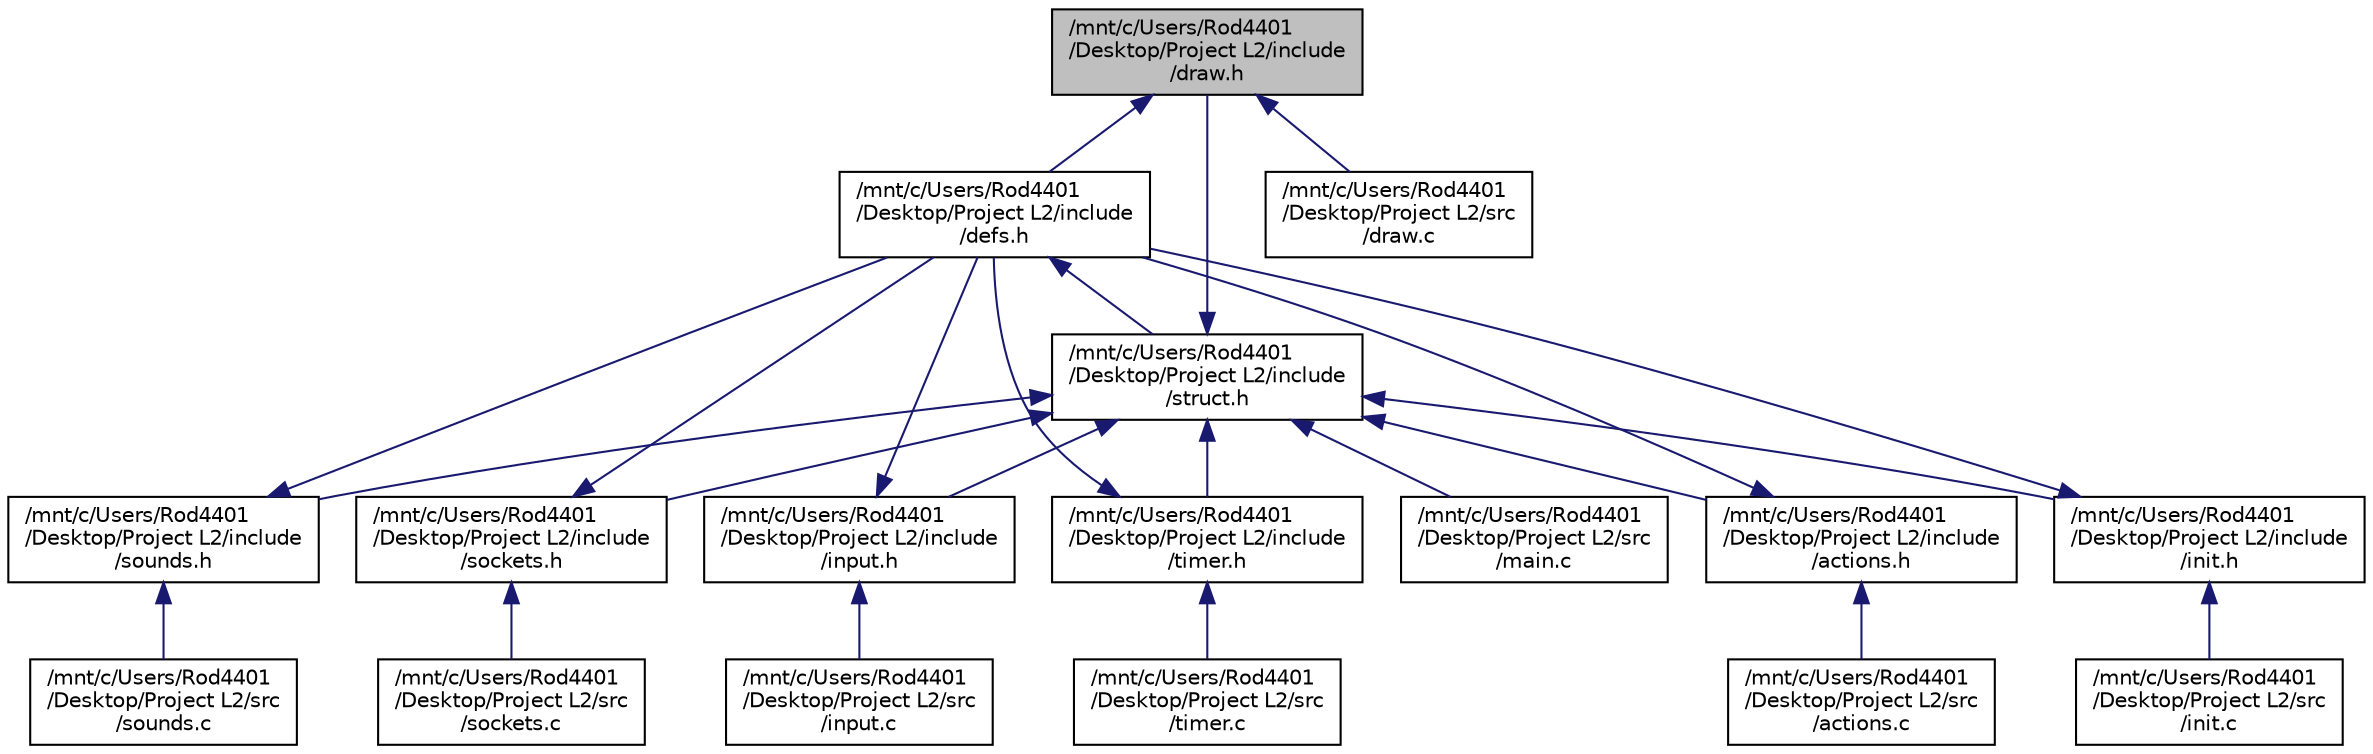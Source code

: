 digraph "/mnt/c/Users/Rod4401/Desktop/Project L2/include/draw.h"
{
 // LATEX_PDF_SIZE
  edge [fontname="Helvetica",fontsize="10",labelfontname="Helvetica",labelfontsize="10"];
  node [fontname="Helvetica",fontsize="10",shape=record];
  Node1 [label="/mnt/c/Users/Rod4401\l/Desktop/Project L2/include\l/draw.h",height=0.2,width=0.4,color="black", fillcolor="grey75", style="filled", fontcolor="black",tooltip="Contient les déclarations des fonctions d'affichage."];
  Node1 -> Node2 [dir="back",color="midnightblue",fontsize="10",style="solid",fontname="Helvetica"];
  Node2 [label="/mnt/c/Users/Rod4401\l/Desktop/Project L2/include\l/defs.h",height=0.2,width=0.4,color="black", fillcolor="white", style="filled",URL="$defs_8h.html",tooltip="Contient tous les #defines, tous les #include, c'est le fichier père de tous les autres fichiers."];
  Node2 -> Node3 [dir="back",color="midnightblue",fontsize="10",style="solid",fontname="Helvetica"];
  Node3 [label="/mnt/c/Users/Rod4401\l/Desktop/Project L2/include\l/struct.h",height=0.2,width=0.4,color="black", fillcolor="white", style="filled",URL="$struct_8h.html",tooltip="C'est également un fichier père car struct.h contient toutes les déclarations des structures liées au..."];
  Node3 -> Node4 [dir="back",color="midnightblue",fontsize="10",style="solid",fontname="Helvetica"];
  Node4 [label="/mnt/c/Users/Rod4401\l/Desktop/Project L2/include\l/actions.h",height=0.2,width=0.4,color="black", fillcolor="white", style="filled",URL="$actions_8h.html",tooltip="Contient les déclarations des fonctions d'actions des joueurs."];
  Node4 -> Node5 [dir="back",color="midnightblue",fontsize="10",style="solid",fontname="Helvetica"];
  Node5 [label="/mnt/c/Users/Rod4401\l/Desktop/Project L2/src\l/actions.c",height=0.2,width=0.4,color="black", fillcolor="white", style="filled",URL="$actions_8c.html",tooltip="Contient l'implementation des fonctions en rapport avec les deplacements des personnages."];
  Node4 -> Node2 [dir="back",color="midnightblue",fontsize="10",style="solid",fontname="Helvetica"];
  Node3 -> Node1 [dir="back",color="midnightblue",fontsize="10",style="solid",fontname="Helvetica"];
  Node3 -> Node6 [dir="back",color="midnightblue",fontsize="10",style="solid",fontname="Helvetica"];
  Node6 [label="/mnt/c/Users/Rod4401\l/Desktop/Project L2/include\l/input.h",height=0.2,width=0.4,color="black", fillcolor="white", style="filled",URL="$input_8h.html",tooltip="Contient les déclarations des fonctions d'événements."];
  Node6 -> Node2 [dir="back",color="midnightblue",fontsize="10",style="solid",fontname="Helvetica"];
  Node6 -> Node7 [dir="back",color="midnightblue",fontsize="10",style="solid",fontname="Helvetica"];
  Node7 [label="/mnt/c/Users/Rod4401\l/Desktop/Project L2/src\l/input.c",height=0.2,width=0.4,color="black", fillcolor="white", style="filled",URL="$input_8c.html",tooltip="Contient l'implémentation des fonctions d'événements ainsi que de jeu."];
  Node3 -> Node8 [dir="back",color="midnightblue",fontsize="10",style="solid",fontname="Helvetica"];
  Node8 [label="/mnt/c/Users/Rod4401\l/Desktop/Project L2/include\l/init.h",height=0.2,width=0.4,color="black", fillcolor="white", style="filled",URL="$init_8h.html",tooltip="Contient les déclarations des fonctions d'initialisation."];
  Node8 -> Node2 [dir="back",color="midnightblue",fontsize="10",style="solid",fontname="Helvetica"];
  Node8 -> Node9 [dir="back",color="midnightblue",fontsize="10",style="solid",fontname="Helvetica"];
  Node9 [label="/mnt/c/Users/Rod4401\l/Desktop/Project L2/src\l/init.c",height=0.2,width=0.4,color="black", fillcolor="white", style="filled",URL="$init_8c.html",tooltip="Contient l'implémentation des fonctions d'initialisation, comme la police, les variables,..."];
  Node3 -> Node10 [dir="back",color="midnightblue",fontsize="10",style="solid",fontname="Helvetica"];
  Node10 [label="/mnt/c/Users/Rod4401\l/Desktop/Project L2/include\l/sounds.h",height=0.2,width=0.4,color="black", fillcolor="white", style="filled",URL="$sounds_8h.html",tooltip="Contient les déclarations des fonctions de son."];
  Node10 -> Node2 [dir="back",color="midnightblue",fontsize="10",style="solid",fontname="Helvetica"];
  Node10 -> Node11 [dir="back",color="midnightblue",fontsize="10",style="solid",fontname="Helvetica"];
  Node11 [label="/mnt/c/Users/Rod4401\l/Desktop/Project L2/src\l/sounds.c",height=0.2,width=0.4,color="black", fillcolor="white", style="filled",URL="$sounds_8c.html",tooltip="Contient l'implémentation des fonctions en rapport avec la musique, la création des channels,..."];
  Node3 -> Node12 [dir="back",color="midnightblue",fontsize="10",style="solid",fontname="Helvetica"];
  Node12 [label="/mnt/c/Users/Rod4401\l/Desktop/Project L2/include\l/sockets.h",height=0.2,width=0.4,color="black", fillcolor="white", style="filled",URL="$sockets_8h.html",tooltip="Contient les déclarations des fonctions liées au réseau."];
  Node12 -> Node2 [dir="back",color="midnightblue",fontsize="10",style="solid",fontname="Helvetica"];
  Node12 -> Node13 [dir="back",color="midnightblue",fontsize="10",style="solid",fontname="Helvetica"];
  Node13 [label="/mnt/c/Users/Rod4401\l/Desktop/Project L2/src\l/sockets.c",height=0.2,width=0.4,color="black", fillcolor="white", style="filled",URL="$sockets_8c.html",tooltip="Contient l'implémentation des fonctions de réseau pour jouer en multijoueur."];
  Node3 -> Node14 [dir="back",color="midnightblue",fontsize="10",style="solid",fontname="Helvetica"];
  Node14 [label="/mnt/c/Users/Rod4401\l/Desktop/Project L2/include\l/timer.h",height=0.2,width=0.4,color="black", fillcolor="white", style="filled",URL="$timer_8h.html",tooltip="Contient les déclarations des fonctions de temps."];
  Node14 -> Node2 [dir="back",color="midnightblue",fontsize="10",style="solid",fontname="Helvetica"];
  Node14 -> Node15 [dir="back",color="midnightblue",fontsize="10",style="solid",fontname="Helvetica"];
  Node15 [label="/mnt/c/Users/Rod4401\l/Desktop/Project L2/src\l/timer.c",height=0.2,width=0.4,color="black", fillcolor="white", style="filled",URL="$timer_8c.html",tooltip="Contient l'implémentation des fonctions de temps, SDL_Delay . . ."];
  Node3 -> Node16 [dir="back",color="midnightblue",fontsize="10",style="solid",fontname="Helvetica"];
  Node16 [label="/mnt/c/Users/Rod4401\l/Desktop/Project L2/src\l/main.c",height=0.2,width=0.4,color="black", fillcolor="white", style="filled",URL="$main_8c.html",tooltip="Contient l'implémentation de la fonction int main() ainsi que tous les appels de librairies dynamique..."];
  Node1 -> Node17 [dir="back",color="midnightblue",fontsize="10",style="solid",fontname="Helvetica"];
  Node17 [label="/mnt/c/Users/Rod4401\l/Desktop/Project L2/src\l/draw.c",height=0.2,width=0.4,color="black", fillcolor="white", style="filled",URL="$draw_8c.html",tooltip="Contient toutes les fonctions en rapport avec l'affichage."];
}
